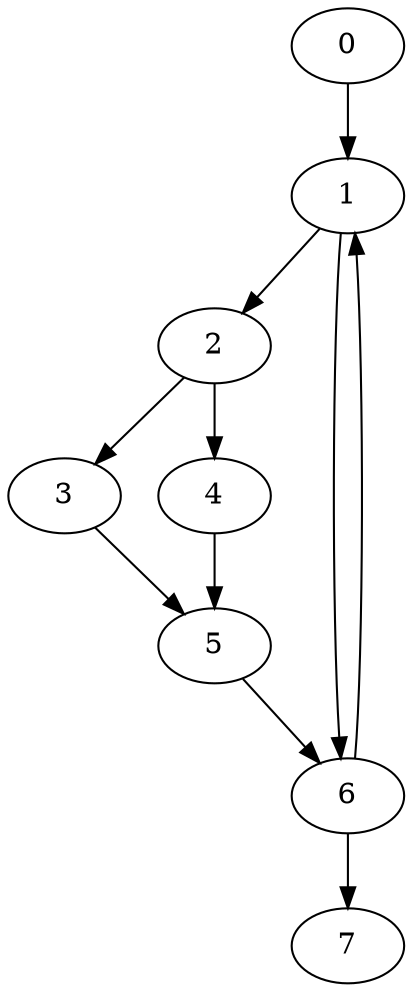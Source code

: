 digraph {
	0
	1
	2
	3
	4
	5
	6
	7
	1 -> 2
	2 -> 3
	2 -> 4
	3 -> 5
	4 -> 5
	1 -> 6
	5 -> 6
	6 -> 7
	0 -> 1
	6 -> 1
}
